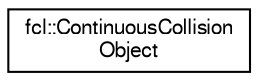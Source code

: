 digraph "Graphical Class Hierarchy"
{
  edge [fontname="FreeSans",fontsize="10",labelfontname="FreeSans",labelfontsize="10"];
  node [fontname="FreeSans",fontsize="10",shape=record];
  rankdir="LR";
  Node1 [label="fcl::ContinuousCollision\lObject",height=0.2,width=0.4,color="black", fillcolor="white", style="filled",URL="$a00037.html",tooltip="the object for continuous collision or distance computation, contains the geometry and the motion inf..."];
}
